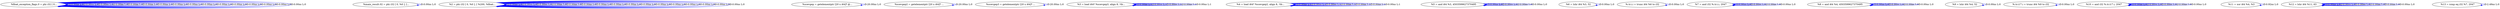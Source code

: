 digraph {
Node0x3743930[label="  %float_exception_flags.0 = phi i32 [ 0..."];
Node0x3743930 -> Node0x3743930[label="D:0.00ns L:0",color=blue];
Node0x3743930 -> Node0x3743930[label="D:0.00ns L:0",color=blue];
Node0x3743930 -> Node0x3743930[label="D:0.00ns L:0",color=blue];
Node0x3743930 -> Node0x3743930[label="D:0.00ns L:0",color=blue];
Node0x3743930 -> Node0x3743930[label="D:0.00ns L:0",color=blue];
Node0x3743930 -> Node0x3743930[label="D:0.00ns L:0",color=blue];
Node0x3743930 -> Node0x3743930[label="D:0.00ns L:0",color=blue];
Node0x3743930 -> Node0x3743930[label="D:0.00ns L:0",color=blue];
Node0x3743930 -> Node0x3743930[label="D:0.00ns L:0",color=blue];
Node0x3743930 -> Node0x3743930[label="D:0.00ns L:0",color=blue];
Node0x3743930 -> Node0x3743930[label="D:0.00ns L:0",color=blue];
Node0x3743930 -> Node0x3743930[label="D:0.00ns L:0",color=blue];
Node0x3743930 -> Node0x3743930[label="D:0.00ns L:0",color=blue];
Node0x3743930 -> Node0x3743930[label="D:0.00ns L:0",color=blue];
Node0x3743930 -> Node0x3743930[label="D:0.00ns L:0",color=blue];
Node0x3743930 -> Node0x3743930[label="D:0.00ns L:0",color=blue];
Node0x3743a10[label="  %main_result.02 = phi i32 [ 0, %0 ], [..."];
Node0x3743a10 -> Node0x3743a10[label="D:0.00ns L:0",color=blue];
Node0x3743af0[label="  %2 = phi i32 [ 0, %0 ], [ %200, %float..."];
Node0x3743af0 -> Node0x3743af0[label="D:0.00ns L:0",color=blue];
Node0x3743af0 -> Node0x3743af0[label="D:0.00ns L:0",color=blue];
Node0x3743af0 -> Node0x3743af0[label="D:0.00ns L:0",color=blue];
Node0x3743af0 -> Node0x3743af0[label="D:0.00ns L:0",color=blue];
Node0x3743af0 -> Node0x3743af0[label="D:0.00ns L:0",color=blue];
Node0x3743af0 -> Node0x3743af0[label="D:0.00ns L:0",color=blue];
Node0x3743af0 -> Node0x3743af0[label="D:0.00ns L:0",color=blue];
Node0x3743af0 -> Node0x3743af0[label="D:0.00ns L:0",color=blue];
Node0x3743af0 -> Node0x3743af0[label="D:0.00ns L:0",color=blue];
Node0x3743af0 -> Node0x3743af0[label="D:0.00ns L:0",color=blue];
Node0x3743af0 -> Node0x3743af0[label="D:0.00ns L:0",color=blue];
Node0x3743af0 -> Node0x3743af0[label="D:0.00ns L:0",color=blue];
Node0x3743af0 -> Node0x3743af0[label="D:0.00ns L:0",color=blue];
Node0x3743af0 -> Node0x3743af0[label="D:0.00ns L:0",color=blue];
Node0x3743af0 -> Node0x3743af0[label="D:0.00ns L:0",color=blue];
Node0x3743af0 -> Node0x3743af0[label="D:0.00ns L:0",color=blue];
Node0x3743bd0[label="  %scevgep = getelementptr [20 x i64]* @..."];
Node0x3743bd0 -> Node0x3743bd0[label="D:20.00ns L:0",color=blue];
Node0x3743db0[label="  %scevgep2 = getelementptr [20 x i64]* ..."];
Node0x3743db0 -> Node0x3743db0[label="D:20.00ns L:0",color=blue];
Node0x3743e90[label="  %scevgep3 = getelementptr [20 x i64]* ..."];
Node0x3743e90 -> Node0x3743e90[label="D:20.00ns L:0",color=blue];
Node0x3743f70[label="  %3 = load i64* %scevgep3, align 8, !tb..."];
Node0x3743f70 -> Node0x3743f70[label="D:0.00ns L:1",color=blue];
Node0x3743f70 -> Node0x3743f70[label="D:0.00ns L:1",color=blue];
Node0x3743f70 -> Node0x3743f70[label="D:0.00ns L:1",color=blue];
Node0x3743f70 -> Node0x3743f70[label="D:0.00ns L:1",color=blue];
Node0x3743f70 -> Node0x3743f70[label="D:0.00ns L:1",color=blue];
Node0x3744050[label="  %4 = load i64* %scevgep2, align 8, !tb..."];
Node0x3744050 -> Node0x3744050[label="D:0.00ns L:1",color=blue];
Node0x3744050 -> Node0x3744050[label="D:0.00ns L:1",color=blue];
Node0x3744050 -> Node0x3744050[label="D:0.00ns L:1",color=blue];
Node0x3744050 -> Node0x3744050[label="D:0.00ns L:1",color=blue];
Node0x3744050 -> Node0x3744050[label="D:0.00ns L:1",color=blue];
Node0x3744050 -> Node0x3744050[label="D:0.00ns L:1",color=blue];
Node0x3744050 -> Node0x3744050[label="D:0.00ns L:1",color=blue];
Node0x3744170[label="  %5 = and i64 %3, 4503599627370495"];
Node0x3744170 -> Node0x3744170[label="D:0.00ns L:0",color=blue];
Node0x3744170 -> Node0x3744170[label="D:0.00ns L:0",color=blue];
Node0x3744170 -> Node0x3744170[label="D:0.00ns L:0",color=blue];
Node0x3744170 -> Node0x3744170[label="D:0.00ns L:0",color=blue];
Node0x3744250[label="  %6 = lshr i64 %3, 52"];
Node0x3744250 -> Node0x3744250[label="D:0.00ns L:0",color=blue];
Node0x3744330[label="  %.tr.i.i = trunc i64 %6 to i32"];
Node0x3744330 -> Node0x3744330[label="D:0.00ns L:0",color=blue];
Node0x3744410[label="  %7 = and i32 %.tr.i.i, 2047"];
Node0x3744410 -> Node0x3744410[label="D:0.00ns L:0",color=blue];
Node0x3744410 -> Node0x3744410[label="D:0.00ns L:0",color=blue];
Node0x3744410 -> Node0x3744410[label="D:0.00ns L:0",color=blue];
Node0x3744410 -> Node0x3744410[label="D:0.00ns L:0",color=blue];
Node0x37444f0[label="  %8 = and i64 %4, 4503599627370495"];
Node0x37444f0 -> Node0x37444f0[label="D:0.00ns L:0",color=blue];
Node0x37444f0 -> Node0x37444f0[label="D:0.00ns L:0",color=blue];
Node0x37444f0 -> Node0x37444f0[label="D:0.00ns L:0",color=blue];
Node0x37444f0 -> Node0x37444f0[label="D:0.00ns L:0",color=blue];
Node0x37445d0[label="  %9 = lshr i64 %4, 52"];
Node0x37445d0 -> Node0x37445d0[label="D:0.00ns L:0",color=blue];
Node0x37446b0[label="  %.tr.i17.i = trunc i64 %9 to i32"];
Node0x37446b0 -> Node0x37446b0[label="D:0.00ns L:0",color=blue];
Node0x3744790[label="  %10 = and i32 %.tr.i17.i, 2047"];
Node0x3744790 -> Node0x3744790[label="D:0.00ns L:0",color=blue];
Node0x3744790 -> Node0x3744790[label="D:0.00ns L:0",color=blue];
Node0x3744790 -> Node0x3744790[label="D:0.00ns L:0",color=blue];
Node0x3744790 -> Node0x3744790[label="D:0.00ns L:0",color=blue];
Node0x3744790 -> Node0x3744790[label="D:0.00ns L:0",color=blue];
Node0x3744870[label="  %11 = xor i64 %4, %3"];
Node0x3744870 -> Node0x3744870[label="D:0.92ns L:0",color=blue];
Node0x37449b0[label="  %12 = lshr i64 %11, 63"];
Node0x37449b0 -> Node0x37449b0[label="D:0.00ns L:0",color=blue];
Node0x37449b0 -> Node0x37449b0[label="D:0.00ns L:0",color=blue];
Node0x37449b0 -> Node0x37449b0[label="D:0.00ns L:0",color=blue];
Node0x37449b0 -> Node0x37449b0[label="D:0.00ns L:0",color=blue];
Node0x37449b0 -> Node0x37449b0[label="D:0.00ns L:0",color=blue];
Node0x37449b0 -> Node0x37449b0[label="D:0.00ns L:0",color=blue];
Node0x3744a90[label="  %13 = icmp eq i32 %7, 2047"];
Node0x3744a90 -> Node0x3744a90[label="D:2.49ns L:0",color=blue];
}
